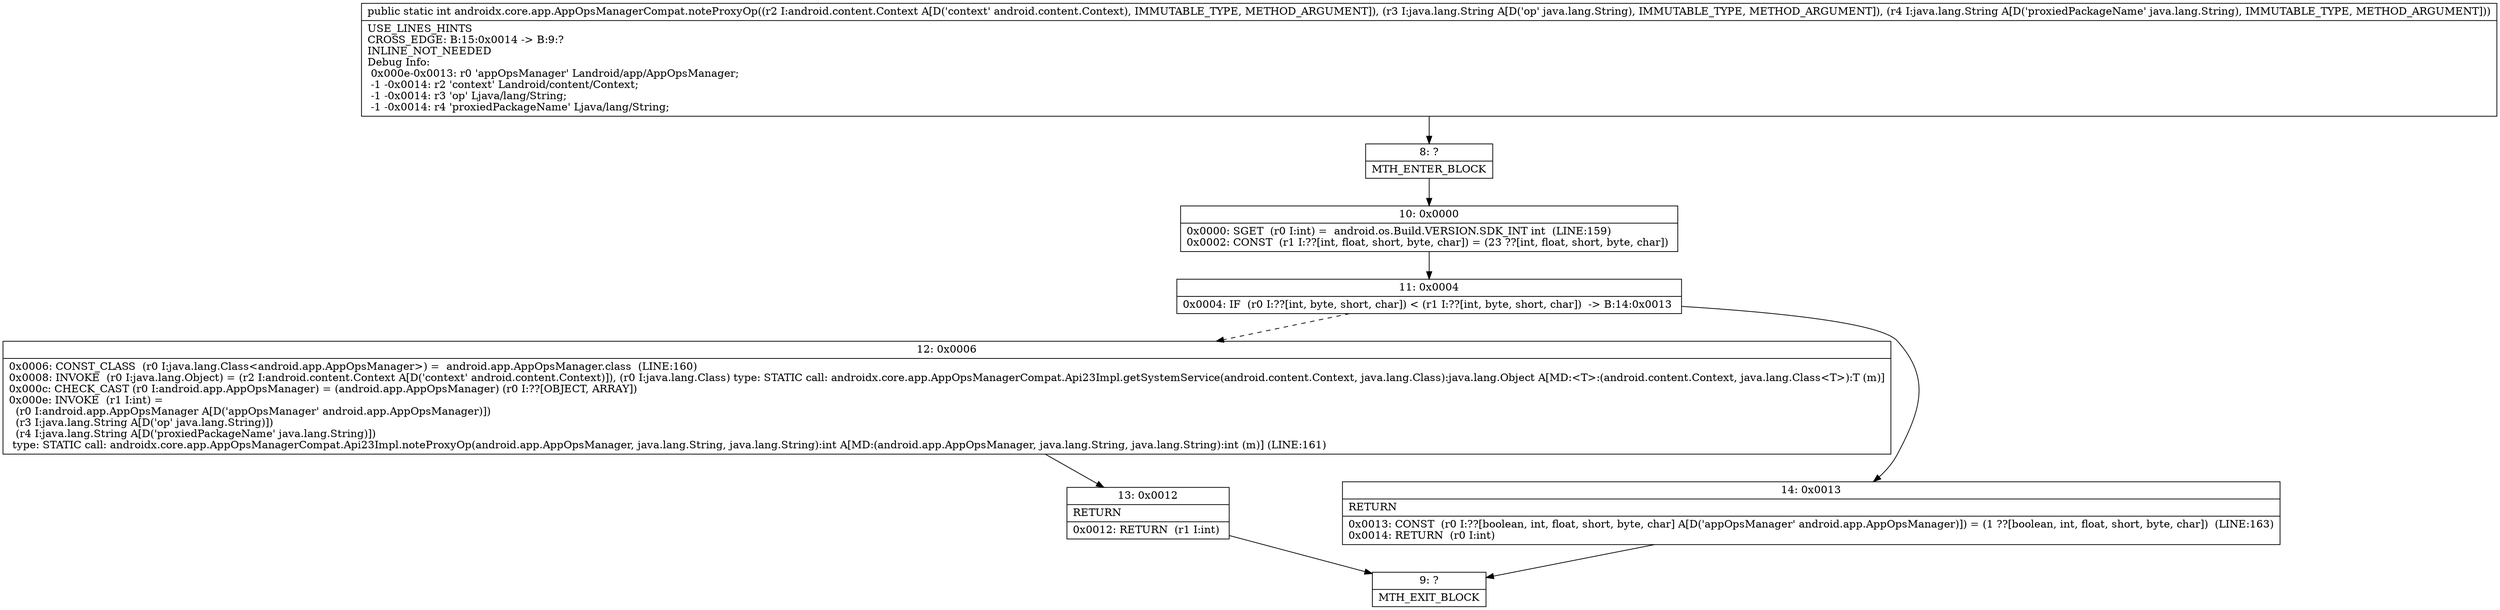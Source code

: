 digraph "CFG forandroidx.core.app.AppOpsManagerCompat.noteProxyOp(Landroid\/content\/Context;Ljava\/lang\/String;Ljava\/lang\/String;)I" {
Node_8 [shape=record,label="{8\:\ ?|MTH_ENTER_BLOCK\l}"];
Node_10 [shape=record,label="{10\:\ 0x0000|0x0000: SGET  (r0 I:int) =  android.os.Build.VERSION.SDK_INT int  (LINE:159)\l0x0002: CONST  (r1 I:??[int, float, short, byte, char]) = (23 ??[int, float, short, byte, char]) \l}"];
Node_11 [shape=record,label="{11\:\ 0x0004|0x0004: IF  (r0 I:??[int, byte, short, char]) \< (r1 I:??[int, byte, short, char])  \-\> B:14:0x0013 \l}"];
Node_12 [shape=record,label="{12\:\ 0x0006|0x0006: CONST_CLASS  (r0 I:java.lang.Class\<android.app.AppOpsManager\>) =  android.app.AppOpsManager.class  (LINE:160)\l0x0008: INVOKE  (r0 I:java.lang.Object) = (r2 I:android.content.Context A[D('context' android.content.Context)]), (r0 I:java.lang.Class) type: STATIC call: androidx.core.app.AppOpsManagerCompat.Api23Impl.getSystemService(android.content.Context, java.lang.Class):java.lang.Object A[MD:\<T\>:(android.content.Context, java.lang.Class\<T\>):T (m)]\l0x000c: CHECK_CAST (r0 I:android.app.AppOpsManager) = (android.app.AppOpsManager) (r0 I:??[OBJECT, ARRAY]) \l0x000e: INVOKE  (r1 I:int) = \l  (r0 I:android.app.AppOpsManager A[D('appOpsManager' android.app.AppOpsManager)])\l  (r3 I:java.lang.String A[D('op' java.lang.String)])\l  (r4 I:java.lang.String A[D('proxiedPackageName' java.lang.String)])\l type: STATIC call: androidx.core.app.AppOpsManagerCompat.Api23Impl.noteProxyOp(android.app.AppOpsManager, java.lang.String, java.lang.String):int A[MD:(android.app.AppOpsManager, java.lang.String, java.lang.String):int (m)] (LINE:161)\l}"];
Node_13 [shape=record,label="{13\:\ 0x0012|RETURN\l|0x0012: RETURN  (r1 I:int) \l}"];
Node_9 [shape=record,label="{9\:\ ?|MTH_EXIT_BLOCK\l}"];
Node_14 [shape=record,label="{14\:\ 0x0013|RETURN\l|0x0013: CONST  (r0 I:??[boolean, int, float, short, byte, char] A[D('appOpsManager' android.app.AppOpsManager)]) = (1 ??[boolean, int, float, short, byte, char])  (LINE:163)\l0x0014: RETURN  (r0 I:int) \l}"];
MethodNode[shape=record,label="{public static int androidx.core.app.AppOpsManagerCompat.noteProxyOp((r2 I:android.content.Context A[D('context' android.content.Context), IMMUTABLE_TYPE, METHOD_ARGUMENT]), (r3 I:java.lang.String A[D('op' java.lang.String), IMMUTABLE_TYPE, METHOD_ARGUMENT]), (r4 I:java.lang.String A[D('proxiedPackageName' java.lang.String), IMMUTABLE_TYPE, METHOD_ARGUMENT]))  | USE_LINES_HINTS\lCROSS_EDGE: B:15:0x0014 \-\> B:9:?\lINLINE_NOT_NEEDED\lDebug Info:\l  0x000e\-0x0013: r0 'appOpsManager' Landroid\/app\/AppOpsManager;\l  \-1 \-0x0014: r2 'context' Landroid\/content\/Context;\l  \-1 \-0x0014: r3 'op' Ljava\/lang\/String;\l  \-1 \-0x0014: r4 'proxiedPackageName' Ljava\/lang\/String;\l}"];
MethodNode -> Node_8;Node_8 -> Node_10;
Node_10 -> Node_11;
Node_11 -> Node_12[style=dashed];
Node_11 -> Node_14;
Node_12 -> Node_13;
Node_13 -> Node_9;
Node_14 -> Node_9;
}

